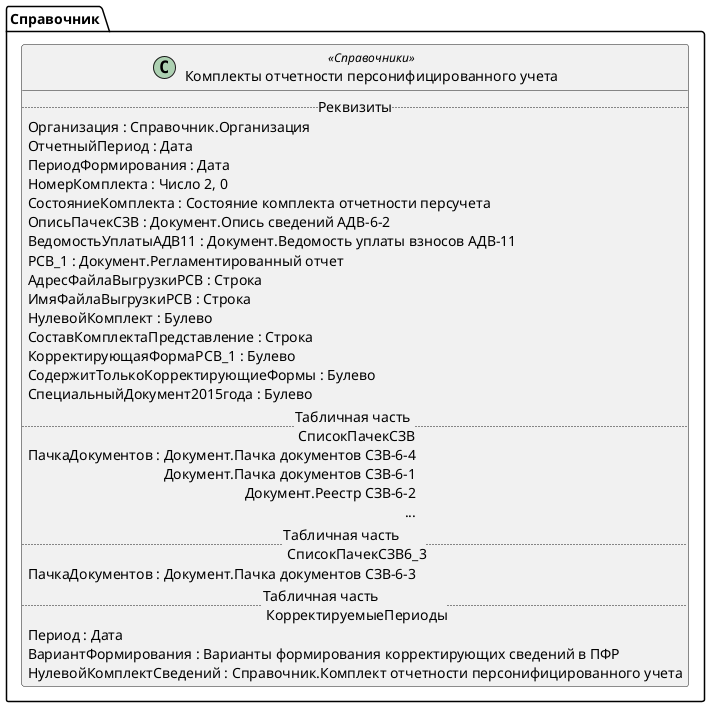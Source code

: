 ﻿@startuml КомплектыОтчетностиПерсучета
'!include templates.wsd
'..\include templates.wsd
class Справочник.КомплектыОтчетностиПерсучета as "Комплекты отчетности персонифицированного учета" <<Справочники>>
{
..Реквизиты..
Организация : Справочник.Организация
ОтчетныйПериод : Дата
ПериодФормирования : Дата
НомерКомплекта : Число 2, 0
СостояниеКомплекта : Состояние комплекта отчетности персучета
ОписьПачекСЗВ : Документ.Опись сведений АДВ-6-2
ВедомостьУплатыАДВ11 : Документ.Ведомость уплаты взносов АДВ-11
РСВ_1 : Документ.Регламентированный отчет
АдресФайлаВыгрузкиРСВ : Строка
ИмяФайлаВыгрузкиРСВ : Строка
НулевойКомплект : Булево
СоставКомплектаПредставление : Строка
КорректирующаяФормаРСВ_1 : Булево
СодержитТолькоКорректирующиеФормы : Булево
СпециальныйДокумент2015года : Булево
..Табличная часть \n СписокПачекСЗВ..
ПачкаДокументов : Документ.Пачка документов СЗВ-6-4\rДокумент.Пачка документов СЗВ-6-1\rДокумент.Реестр СЗВ-6-2\r...
..Табличная часть \n СписокПачекСЗВ6_3..
ПачкаДокументов : Документ.Пачка документов СЗВ-6-3
..Табличная часть \n КорректируемыеПериоды..
Период : Дата
ВариантФормирования : Варианты формирования корректирующих сведений в ПФР
НулевойКомплектСведений : Справочник.Комплект отчетности персонифицированного учета
}
@enduml
